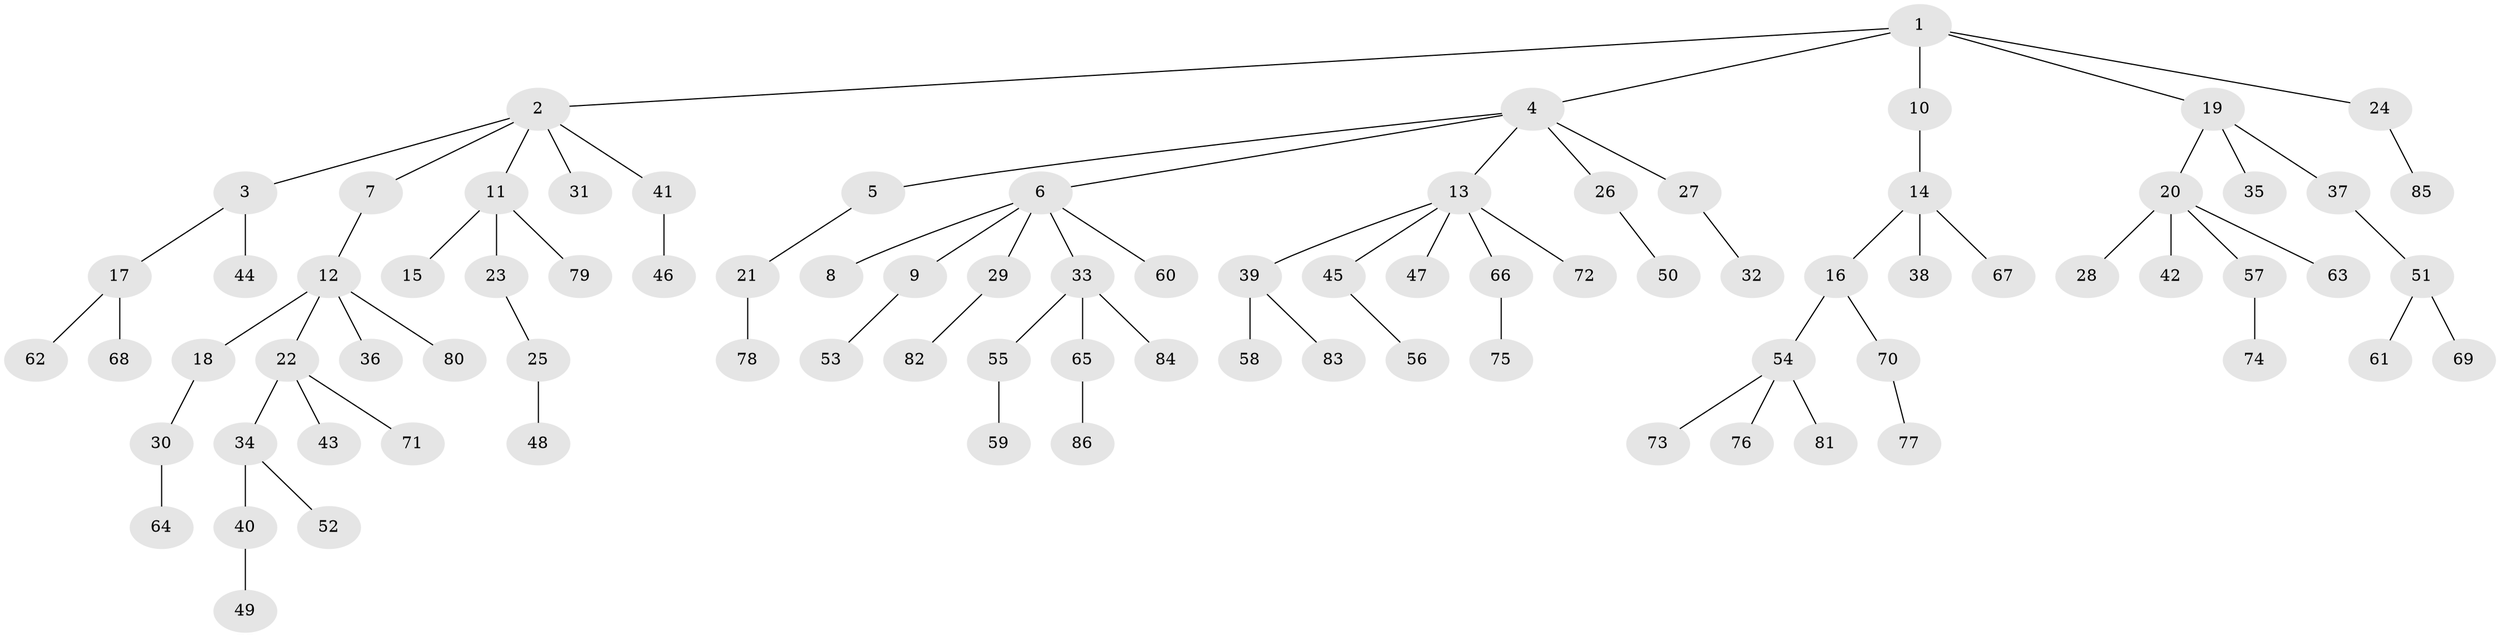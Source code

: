 // Generated by graph-tools (version 1.1) at 2025/50/03/09/25 03:50:17]
// undirected, 86 vertices, 85 edges
graph export_dot {
graph [start="1"]
  node [color=gray90,style=filled];
  1;
  2;
  3;
  4;
  5;
  6;
  7;
  8;
  9;
  10;
  11;
  12;
  13;
  14;
  15;
  16;
  17;
  18;
  19;
  20;
  21;
  22;
  23;
  24;
  25;
  26;
  27;
  28;
  29;
  30;
  31;
  32;
  33;
  34;
  35;
  36;
  37;
  38;
  39;
  40;
  41;
  42;
  43;
  44;
  45;
  46;
  47;
  48;
  49;
  50;
  51;
  52;
  53;
  54;
  55;
  56;
  57;
  58;
  59;
  60;
  61;
  62;
  63;
  64;
  65;
  66;
  67;
  68;
  69;
  70;
  71;
  72;
  73;
  74;
  75;
  76;
  77;
  78;
  79;
  80;
  81;
  82;
  83;
  84;
  85;
  86;
  1 -- 2;
  1 -- 4;
  1 -- 10;
  1 -- 19;
  1 -- 24;
  2 -- 3;
  2 -- 7;
  2 -- 11;
  2 -- 31;
  2 -- 41;
  3 -- 17;
  3 -- 44;
  4 -- 5;
  4 -- 6;
  4 -- 13;
  4 -- 26;
  4 -- 27;
  5 -- 21;
  6 -- 8;
  6 -- 9;
  6 -- 29;
  6 -- 33;
  6 -- 60;
  7 -- 12;
  9 -- 53;
  10 -- 14;
  11 -- 15;
  11 -- 23;
  11 -- 79;
  12 -- 18;
  12 -- 22;
  12 -- 36;
  12 -- 80;
  13 -- 39;
  13 -- 45;
  13 -- 47;
  13 -- 66;
  13 -- 72;
  14 -- 16;
  14 -- 38;
  14 -- 67;
  16 -- 54;
  16 -- 70;
  17 -- 62;
  17 -- 68;
  18 -- 30;
  19 -- 20;
  19 -- 35;
  19 -- 37;
  20 -- 28;
  20 -- 42;
  20 -- 57;
  20 -- 63;
  21 -- 78;
  22 -- 34;
  22 -- 43;
  22 -- 71;
  23 -- 25;
  24 -- 85;
  25 -- 48;
  26 -- 50;
  27 -- 32;
  29 -- 82;
  30 -- 64;
  33 -- 55;
  33 -- 65;
  33 -- 84;
  34 -- 40;
  34 -- 52;
  37 -- 51;
  39 -- 58;
  39 -- 83;
  40 -- 49;
  41 -- 46;
  45 -- 56;
  51 -- 61;
  51 -- 69;
  54 -- 73;
  54 -- 76;
  54 -- 81;
  55 -- 59;
  57 -- 74;
  65 -- 86;
  66 -- 75;
  70 -- 77;
}
